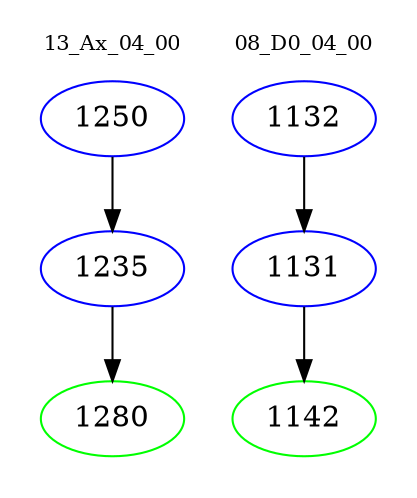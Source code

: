 digraph{
subgraph cluster_0 {
color = white
label = "13_Ax_04_00";
fontsize=10;
T0_1250 [label="1250", color="blue"]
T0_1250 -> T0_1235 [color="black"]
T0_1235 [label="1235", color="blue"]
T0_1235 -> T0_1280 [color="black"]
T0_1280 [label="1280", color="green"]
}
subgraph cluster_1 {
color = white
label = "08_D0_04_00";
fontsize=10;
T1_1132 [label="1132", color="blue"]
T1_1132 -> T1_1131 [color="black"]
T1_1131 [label="1131", color="blue"]
T1_1131 -> T1_1142 [color="black"]
T1_1142 [label="1142", color="green"]
}
}
